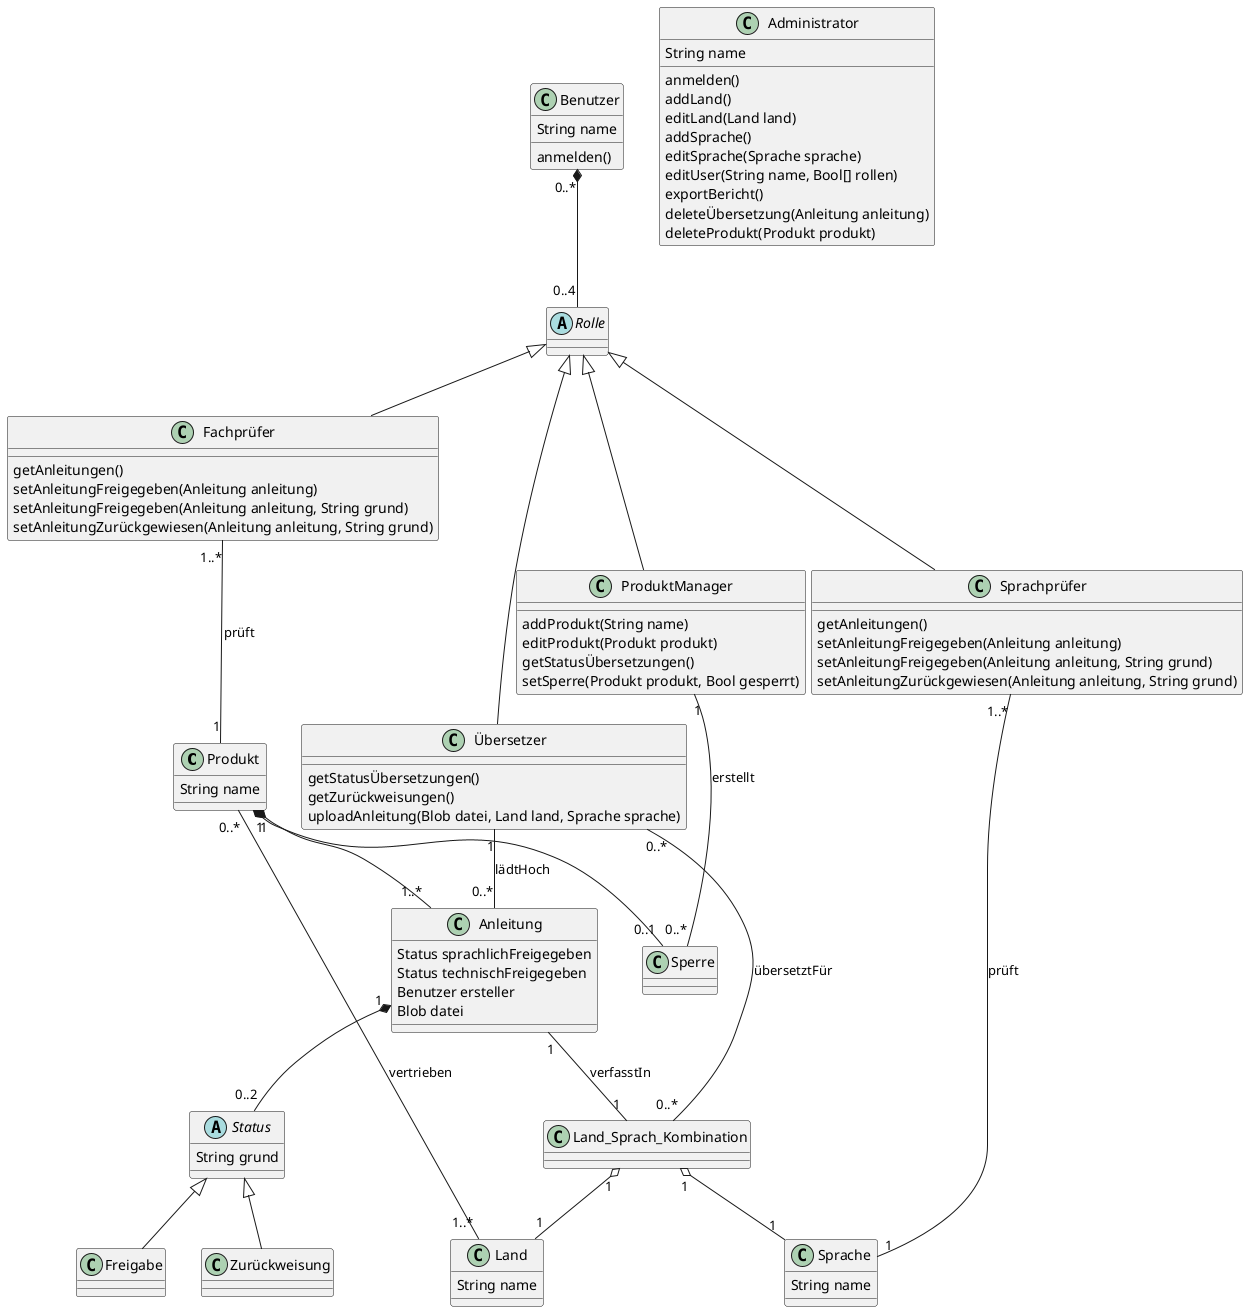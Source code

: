 @startuml Aufgabe_1a
'Manual Master zur pflege von Anleitungen und der Umsetzung von Abläufen zur Erstellung und Freigabe von Anleitungen.
'Beziehungen des Systems
class Produkt {
    String name
}
class Anleitung {
    Status sprachlichFreigegeben
    Status technischFreigegeben
    Benutzer ersteller
    Blob datei
}
class Land {
    String name
}
class Sprache {
    String name
}

abstract Status {
    String grund
}
class Zurückweisung
class Freigabe
class Sperre
class Land_Sprach_Kombination

'Beziehungen der Benutzer
'TODO: Landsprachkombinationen hinzufügen als element
class Benutzer {
    String name
    anmelden()
}
abstract Rolle
class ProduktManager {
    addProdukt(String name)
    editProdukt(Produkt produkt)
    getStatusÜbersetzungen()
    setSperre(Produkt produkt, Bool gesperrt)
}
class Übersetzer {
    getStatusÜbersetzungen()
    getZurückweisungen()
    uploadAnleitung(Blob datei, Land land, Sprache sprache)
}
class Fachprüfer {
    getAnleitungen()
    setAnleitungFreigegeben(Anleitung anleitung)
    setAnleitungFreigegeben(Anleitung anleitung, String grund)
    setAnleitungZurückgewiesen(Anleitung anleitung, String grund)
}
class Sprachprüfer {
    getAnleitungen()
    setAnleitungFreigegeben(Anleitung anleitung)
    setAnleitungFreigegeben(Anleitung anleitung, String grund)
    setAnleitungZurückgewiesen(Anleitung anleitung, String grund)
}


class Administrator {
    String name
    anmelden()
    addLand()
    editLand(Land land)
    addSprache()
    editSprache(Sprache sprache)
    editUser(String name, Bool[] rollen)
    exportBericht()
    deleteÜbersetzung(Anleitung anleitung)
    deleteProdukt(Produkt produkt)
}

'Beziehungen
Status <|-- Zurückweisung
Status <|-- Freigabe
Rolle <|-- ProduktManager
Rolle <|-- Übersetzer
Rolle <|-- Fachprüfer
Rolle <|-- Sprachprüfer

Produkt "0..*" -- "1..*" Land : vertrieben
Land_Sprach_Kombination "1" o-- "1" Land
Land_Sprach_Kombination "1" o-- "1" Sprache
Anleitung "1" -- "1" Land_Sprach_Kombination : verfasstIn
Produkt "1" *-- "0..1" Sperre
Produkt "1" *-- "1..*" Anleitung
Benutzer "0..*" *-- "0..4" Rolle

ProduktManager "1" -- "0..*" Sperre : erstellt
Übersetzer "0..*" -- "0..*" Land_Sprach_Kombination : übersetztFür
Übersetzer "1" -- "0..*" Anleitung : lädtHoch
Fachprüfer "1..*" -- "1" Produkt : prüft
Sprachprüfer "1..*" -- "1" Sprache : prüft
Anleitung "1" *-- "0..2" Status

'Sehr unübersichtlich damit!
'Administrator "1" -- "0..*" Land : verwaltet
'Administrator "1" -- "0..*" Sprache : verwaltet
'Administrator "1" -- "0..*" Benutzer : verwaltet
'Administrator "1" -- "0..*" Produkt : verwaltet
'Administrator "1" -- "0..*" Anleitung : verwaltet

@enduml